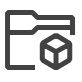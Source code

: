 <mxfile version="21.7.5" type="device">
  <diagram id="SXKklnCsjrSHxw4KywHN" name="light">
    <mxGraphModel dx="192" dy="102" grid="1" gridSize="10" guides="1" tooltips="1" connect="1" arrows="1" fold="1" page="1" pageScale="1" pageWidth="850" pageHeight="1100" math="0" shadow="0">
      <root>
        <mxCell id="0" />
        <mxCell id="1" parent="0" />
        <mxCell id="toOkCQrFyXCJaoHpTIWd-1" value="" style="shape=image;verticalLabelPosition=bottom;labelBackgroundColor=default;verticalAlign=top;aspect=fixed;imageAspect=0;image=data:image/svg+xml,PHN2ZyB4bWxucz0iaHR0cDovL3d3dy53My5vcmcvMjAwMC9zdmciIHZpZXdCb3g9IjAgMCAxNiAxNiIgaGVpZ2h0PSIxZW0iIHdpZHRoPSIxZW0iPiYjeGE7ICAgIDxnIGZpbGw9IiM0MjQyNDIiPiYjeGE7ICAgICAgICA8cGF0aCBjbGlwLXJ1bGU9ImV2ZW5vZGQiIGQ9Ik03LjcxIDNoNi43OWwuNTEuNVY3SDE0VjUuOTlINy42OWwtLjg2Ljg2bC0uMzUuMTVIMS45OXY2SDd2MUgxLjUxbC0uNS0uNXYtMTFsLjUtLjVoNWwuMzUuMTVsLjg1Ljg1Wm0tLjIyIDJoNi41bC4wMS0uOTlINy41bC0uMzYtLjE1bC0uODUtLjg1SDJ2M2g0LjI4bC44Ni0uODZsLjM1LS4xNVoiIGZpbGwtcnVsZT0iZXZlbm9kZCIvPiYjeGE7ICAgIDwvZz4mI3hhOzwvc3ZnPg==;" vertex="1" parent="1">
          <mxGeometry width="40" height="40" as="geometry" />
        </mxCell>
        <mxCell id="toOkCQrFyXCJaoHpTIWd-2" value="" style="shape=image;verticalLabelPosition=bottom;labelBackgroundColor=default;verticalAlign=top;aspect=fixed;imageAspect=0;image=data:image/svg+xml,PHN2ZyB4bWxucz0iaHR0cDovL3d3dy53My5vcmcvMjAwMC9zdmciIHZpZXdCb3g9IjAgMCAxNiAxNiIgaGVpZ2h0PSIxZW0iIHdpZHRoPSIxZW0iPiYjeGE7ICAgIDxwYXRoIGQ9Im0xMy41MSA0bC01LTNoLTFsLTUgM2wtLjQ5Ljg2djZsLjQ5Ljg1bDUgM2gxbDUtM2wuNDktLjg1di02TDEzLjUxIDR6bS02IDkuNTZsLTQuNS0yLjdWNS43bDQuNSAyLjQ1djUuNDF6TTMuMjcgNC43bDQuNzQtMi44NGw0Ljc0IDIuODRsLTQuNzQgMi41OUwzLjI3IDQuN3ptOS43NCA2LjE2bC00LjUgMi43VjguMTVsNC41LTIuNDV2NS4xNnoiIGZpbGw9IiM0MjQyNDIiIHN0cm9rZT0iIzQyNDI0MiIgc3Ryb2tlLXdpZHRoPSIxIi8+JiN4YTs8L3N2Zz4=;" vertex="1" parent="1">
          <mxGeometry x="18" y="16" width="20" height="20" as="geometry" />
        </mxCell>
      </root>
    </mxGraphModel>
  </diagram>
</mxfile>
